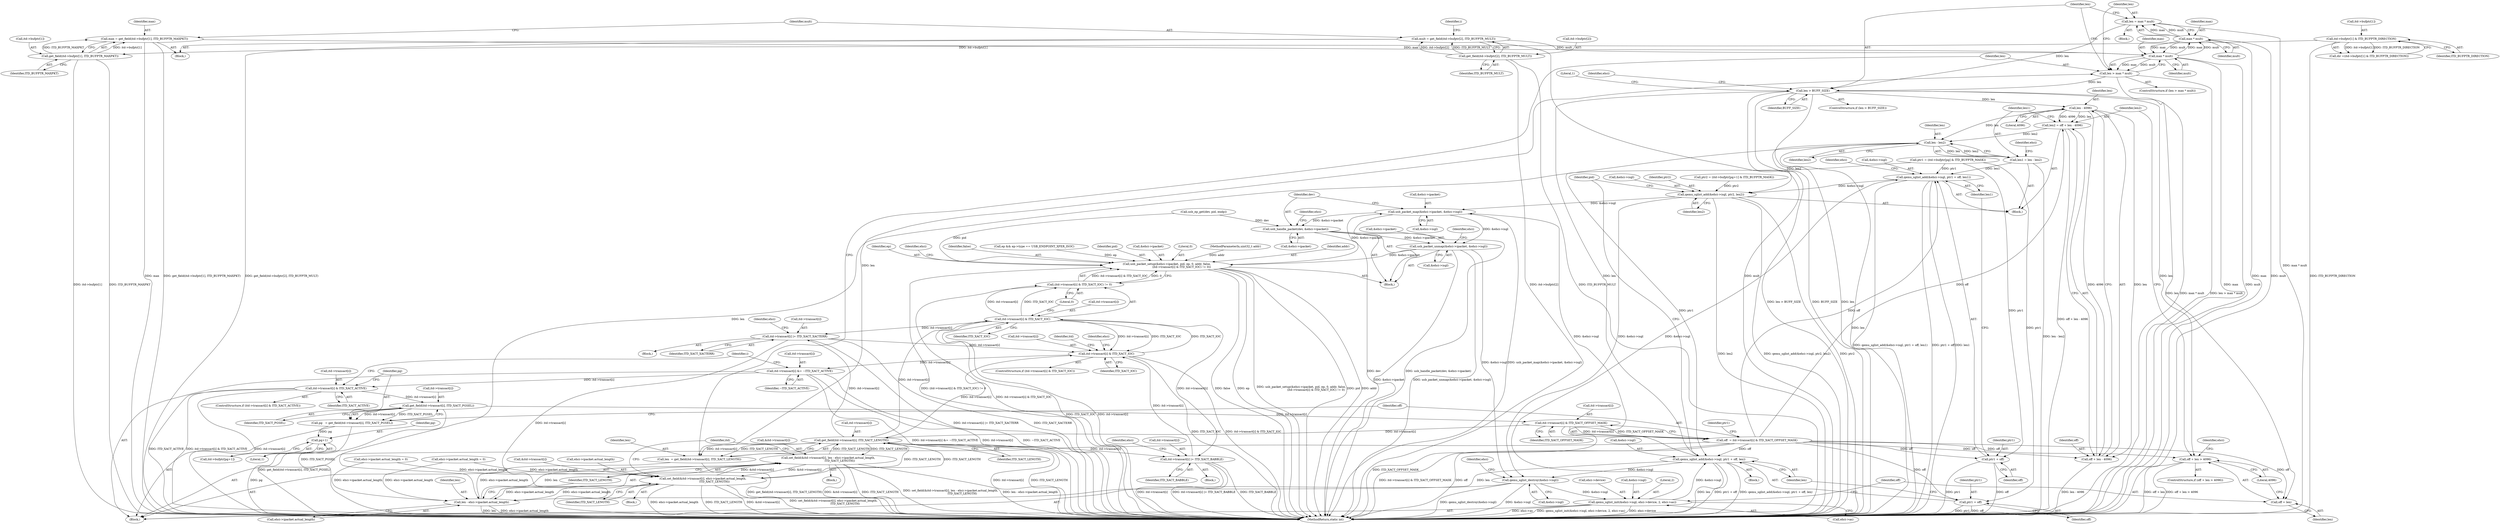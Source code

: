 digraph "0_qemu_156a2e4dbffa85997636a7a39ef12da6f1b40254@integer" {
"1000248" [label="(Call,len = max * mult)"];
"1000250" [label="(Call,max * mult)"];
"1000244" [label="(Call,max * mult)"];
"1000157" [label="(Call,max = get_field(itd->bufptr[1], ITD_BUFPTR_MAXPKT))"];
"1000159" [label="(Call,get_field(itd->bufptr[1], ITD_BUFPTR_MAXPKT))"];
"1000132" [label="(Call,itd->bufptr[1] & ITD_BUFPTR_DIRECTION)"];
"1000166" [label="(Call,mult = get_field(itd->bufptr[2], ITD_BUFPTR_MULT))"];
"1000168" [label="(Call,get_field(itd->bufptr[2], ITD_BUFPTR_MULT))"];
"1000254" [label="(Call,len > BUFF_SIZE)"];
"1000274" [label="(Call,off + len > 4096)"];
"1000275" [label="(Call,off + len)"];
"1000285" [label="(Call,len - 4096)"];
"1000281" [label="(Call,len2 = off + len - 4096)"];
"1000291" [label="(Call,len - len2)"];
"1000289" [label="(Call,len1 = len - len2)"];
"1000294" [label="(Call,qemu_sglist_add(&ehci->isgl, ptr1 + off, len1))"];
"1000303" [label="(Call,qemu_sglist_add(&ehci->isgl, ptr2, len2))"];
"1000366" [label="(Call,usb_packet_map(&ehci->ipacket, &ehci->isgl))"];
"1000375" [label="(Call,usb_handle_packet(dev, &ehci->ipacket))"];
"1000381" [label="(Call,usb_packet_unmap(&ehci->ipacket, &ehci->isgl))"];
"1000347" [label="(Call,usb_packet_setup(&ehci->ipacket, pid, ep, 0, addr, false,\n                                 (itd->transact[i] & ITD_XACT_IOC) != 0))"];
"1000408" [label="(Call,qemu_sglist_destroy(&ehci->isgl))"];
"1000261" [label="(Call,qemu_sglist_init(&ehci->isgl, ehci->device, 2, ehci->as))"];
"1000312" [label="(Call,qemu_sglist_add(&ehci->isgl, ptr1 + off, len))"];
"1000479" [label="(Call,len - ehci->ipacket.actual_length)"];
"1000472" [label="(Call,set_field(&itd->transact[i], len - ehci->ipacket.actual_length,\n                          ITD_XACT_LENGTH))"];
"1000234" [label="(Call,get_field(itd->transact[i], ITD_XACT_LENGTH))"];
"1000232" [label="(Call,len  = get_field(itd->transact[i], ITD_XACT_LENGTH))"];
"1000242" [label="(Call,len > max * mult)"];
"1000358" [label="(Call,itd->transact[i] & ITD_XACT_IOC)"];
"1000357" [label="(Call,(itd->transact[i] & ITD_XACT_IOC) != 0)"];
"1000436" [label="(Call,itd->transact[i] |= ITD_XACT_XACTERR)"];
"1000503" [label="(Call,itd->transact[i] & ITD_XACT_IOC)"];
"1000514" [label="(Call,itd->transact[i] &= ~ITD_XACT_ACTIVE)"];
"1000186" [label="(Call,itd->transact[i] & ITD_XACT_ACTIVE)"];
"1000196" [label="(Call,get_field(itd->transact[i], ITD_XACT_PGSEL))"];
"1000194" [label="(Call,pg   = get_field(itd->transact[i], ITD_XACT_PGSEL))"];
"1000228" [label="(Call,pg+1)"];
"1000205" [label="(Call,itd->transact[i] & ITD_XACT_OFFSET_MASK)"];
"1000203" [label="(Call,off  = itd->transact[i] & ITD_XACT_OFFSET_MASK)"];
"1000283" [label="(Call,off + len - 4096)"];
"1000299" [label="(Call,ptr1 + off)"];
"1000317" [label="(Call,ptr1 + off)"];
"1000448" [label="(Call,itd->transact[i] |= ITD_XACT_BABBLE)"];
"1000489" [label="(Call,set_field(&itd->transact[i], ehci->ipacket.actual_length,\n                          ITD_XACT_LENGTH))"];
"1000285" [label="(Call,len - 4096)"];
"1000206" [label="(Call,itd->transact[i])"];
"1000401" [label="(Call,ehci->ipacket.actual_length = 0)"];
"1000386" [label="(Call,&ehci->isgl)"];
"1000506" [label="(Identifier,itd)"];
"1000357" [label="(Call,(itd->transact[i] & ITD_XACT_IOC) != 0)"];
"1000359" [label="(Call,itd->transact[i])"];
"1000286" [label="(Identifier,len)"];
"1000244" [label="(Call,max * mult)"];
"1000512" [label="(Identifier,ehci)"];
"1000364" [label="(Identifier,ITD_XACT_IOC)"];
"1000130" [label="(Call,dir =(itd->bufptr[1] & ITD_BUFPTR_DIRECTION))"];
"1000177" [label="(Identifier,i)"];
"1000277" [label="(Identifier,len)"];
"1000504" [label="(Call,itd->transact[i])"];
"1000289" [label="(Call,len1 = len - len2)"];
"1000444" [label="(Identifier,ehci)"];
"1000275" [label="(Call,off + len)"];
"1000254" [label="(Call,len > BUFF_SIZE)"];
"1000515" [label="(Call,itd->transact[i])"];
"1000456" [label="(Identifier,ehci)"];
"1000256" [label="(Identifier,BUFF_SIZE)"];
"1000167" [label="(Identifier,mult)"];
"1000514" [label="(Call,itd->transact[i] &= ~ITD_XACT_ACTIVE)"];
"1000230" [label="(Literal,1)"];
"1000304" [label="(Call,&ehci->isgl)"];
"1000228" [label="(Call,pg+1)"];
"1000312" [label="(Call,qemu_sglist_add(&ehci->isgl, ptr1 + off, len))"];
"1000279" [label="(Block,)"];
"1000480" [label="(Identifier,len)"];
"1000235" [label="(Call,itd->transact[i])"];
"1000313" [label="(Call,&ehci->isgl)"];
"1000503" [label="(Call,itd->transact[i] & ITD_XACT_IOC)"];
"1000269" [label="(Literal,2)"];
"1000246" [label="(Identifier,mult)"];
"1000213" [label="(Identifier,ptr1)"];
"1000192" [label="(Identifier,ITD_XACT_ACTIVE)"];
"1000419" [label="(Block,)"];
"1000488" [label="(Block,)"];
"1000255" [label="(Identifier,len)"];
"1000292" [label="(Identifier,len)"];
"1000287" [label="(Literal,4096)"];
"1000281" [label="(Call,len2 = off + len - 4096)"];
"1000472" [label="(Call,set_field(&itd->transact[i], len - ehci->ipacket.actual_length,\n                          ITD_XACT_LENGTH))"];
"1000174" [label="(Identifier,ITD_BUFPTR_MULT)"];
"1000266" [label="(Call,ehci->device)"];
"1000489" [label="(Call,set_field(&itd->transact[i], ehci->ipacket.actual_length,\n                          ITD_XACT_LENGTH))"];
"1000274" [label="(Call,off + len > 4096)"];
"1000205" [label="(Call,itd->transact[i] & ITD_XACT_OFFSET_MASK)"];
"1000159" [label="(Call,get_field(itd->bufptr[1], ITD_BUFPTR_MAXPKT))"];
"1000311" [label="(Block,)"];
"1000194" [label="(Call,pg   = get_field(itd->transact[i], ITD_XACT_PGSEL))"];
"1000384" [label="(Identifier,ehci)"];
"1000377" [label="(Call,&ehci->ipacket)"];
"1000376" [label="(Identifier,dev)"];
"1000299" [label="(Call,ptr1 + off)"];
"1000196" [label="(Call,get_field(itd->transact[i], ITD_XACT_PGSEL))"];
"1000301" [label="(Identifier,off)"];
"1000303" [label="(Call,qemu_sglist_add(&ehci->isgl, ptr2, len2))"];
"1000283" [label="(Call,off + len - 4096)"];
"1000193" [label="(Block,)"];
"1000448" [label="(Call,itd->transact[i] |= ITD_XACT_BABBLE)"];
"1000297" [label="(Identifier,ehci)"];
"1000302" [label="(Identifier,len1)"];
"1000317" [label="(Call,ptr1 + off)"];
"1000204" [label="(Identifier,off)"];
"1000322" [label="(Identifier,pid)"];
"1000523" [label="(MethodReturn,static int)"];
"1000264" [label="(Identifier,ehci)"];
"1000517" [label="(Identifier,itd)"];
"1000348" [label="(Call,&ehci->ipacket)"];
"1000486" [label="(Identifier,ITD_XACT_LENGTH)"];
"1000158" [label="(Identifier,max)"];
"1000132" [label="(Call,itd->bufptr[1] & ITD_BUFPTR_DIRECTION)"];
"1000211" [label="(Identifier,ITD_XACT_OFFSET_MASK)"];
"1000300" [label="(Identifier,ptr1)"];
"1000347" [label="(Call,usb_packet_setup(&ehci->ipacket, pid, ep, 0, addr, false,\n                                 (itd->transact[i] & ITD_XACT_IOC) != 0))"];
"1000382" [label="(Call,&ehci->ipacket)"];
"1000202" [label="(Identifier,ITD_XACT_PGSEL)"];
"1000250" [label="(Call,max * mult)"];
"1000133" [label="(Call,itd->bufptr[1])"];
"1000245" [label="(Identifier,max)"];
"1000168" [label="(Call,get_field(itd->bufptr[2], ITD_BUFPTR_MULT))"];
"1000291" [label="(Call,len - len2)"];
"1000306" [label="(Identifier,ehci)"];
"1000354" [label="(Literal,0)"];
"1000293" [label="(Identifier,len2)"];
"1000449" [label="(Call,itd->transact[i])"];
"1000195" [label="(Identifier,pg)"];
"1000496" [label="(Call,ehci->ipacket.actual_length)"];
"1000315" [label="(Identifier,ehci)"];
"1000309" [label="(Identifier,len2)"];
"1000284" [label="(Identifier,off)"];
"1000248" [label="(Call,len = max * mult)"];
"1000502" [label="(ControlStructure,if (itd->transact[i] & ITD_XACT_IOC))"];
"1000436" [label="(Call,itd->transact[i] |= ITD_XACT_XACTERR)"];
"1000481" [label="(Call,ehci->ipacket.actual_length)"];
"1000435" [label="(Block,)"];
"1000319" [label="(Identifier,off)"];
"1000203" [label="(Call,off  = itd->transact[i] & ITD_XACT_OFFSET_MASK)"];
"1000232" [label="(Call,len  = get_field(itd->transact[i], ITD_XACT_LENGTH))"];
"1000262" [label="(Call,&ehci->isgl)"];
"1000442" [label="(Identifier,ITD_XACT_XACTERR)"];
"1000187" [label="(Call,itd->transact[i])"];
"1000276" [label="(Identifier,off)"];
"1000479" [label="(Call,len - ehci->ipacket.actual_length)"];
"1000408" [label="(Call,qemu_sglist_destroy(&ehci->isgl))"];
"1000460" [label="(Call,ehci->ipacket.actual_length = 0)"];
"1000260" [label="(Literal,1)"];
"1000270" [label="(Call,ehci->as)"];
"1000409" [label="(Call,&ehci->isgl)"];
"1000160" [label="(Call,itd->bufptr[1])"];
"1000224" [label="(Call,itd->bufptr[pg+1])"];
"1000247" [label="(Block,)"];
"1000185" [label="(ControlStructure,if (itd->transact[i] & ITD_XACT_ACTIVE))"];
"1000358" [label="(Call,itd->transact[i] & ITD_XACT_IOC)"];
"1000169" [label="(Call,itd->bufptr[2])"];
"1000242" [label="(Call,len > max * mult)"];
"1000290" [label="(Identifier,len1)"];
"1000366" [label="(Call,usb_packet_map(&ehci->ipacket, &ehci->isgl))"];
"1000501" [label="(Identifier,ITD_XACT_LENGTH)"];
"1000166" [label="(Call,mult = get_field(itd->bufptr[2], ITD_BUFPTR_MULT))"];
"1000261" [label="(Call,qemu_sglist_init(&ehci->isgl, ehci->device, 2, ehci->as))"];
"1000109" [label="(MethodParameterIn,uint32_t addr)"];
"1000308" [label="(Identifier,ptr2)"];
"1000138" [label="(Identifier,ITD_BUFPTR_DIRECTION)"];
"1000110" [label="(Block,)"];
"1000381" [label="(Call,usb_packet_unmap(&ehci->ipacket, &ehci->isgl))"];
"1000365" [label="(Literal,0)"];
"1000252" [label="(Identifier,mult)"];
"1000282" [label="(Identifier,len2)"];
"1000186" [label="(Call,itd->transact[i] & ITD_XACT_ACTIVE)"];
"1000509" [label="(Identifier,ITD_XACT_IOC)"];
"1000355" [label="(Identifier,addr)"];
"1000240" [label="(Identifier,ITD_XACT_LENGTH)"];
"1000353" [label="(Identifier,ep)"];
"1000294" [label="(Call,qemu_sglist_add(&ehci->isgl, ptr1 + off, len1))"];
"1000371" [label="(Call,&ehci->isgl)"];
"1000233" [label="(Identifier,len)"];
"1000454" [label="(Identifier,ITD_XACT_BABBLE)"];
"1000490" [label="(Call,&itd->transact[i])"];
"1000278" [label="(Literal,4096)"];
"1000369" [label="(Identifier,ehci)"];
"1000367" [label="(Call,&ehci->ipacket)"];
"1000212" [label="(Call,ptr1 = (itd->bufptr[pg] & ITD_BUFPTR_MASK))"];
"1000356" [label="(Identifier,false)"];
"1000437" [label="(Call,itd->transact[i])"];
"1000197" [label="(Call,itd->transact[i])"];
"1000320" [label="(Identifier,len)"];
"1000411" [label="(Identifier,ehci)"];
"1000234" [label="(Call,get_field(itd->transact[i], ITD_XACT_LENGTH))"];
"1000473" [label="(Call,&itd->transact[i])"];
"1000520" [label="(Identifier,~ITD_XACT_ACTIVE)"];
"1000251" [label="(Identifier,max)"];
"1000241" [label="(ControlStructure,if (len > max * mult))"];
"1000346" [label="(Block,)"];
"1000243" [label="(Identifier,len)"];
"1000339" [label="(Call,ep && ep->type == USB_ENDPOINT_XFER_ISOC)"];
"1000183" [label="(Identifier,i)"];
"1000375" [label="(Call,usb_handle_packet(dev, &ehci->ipacket))"];
"1000221" [label="(Call,ptr2 = (itd->bufptr[pg+1] & ITD_BUFPTR_MASK))"];
"1000416" [label="(Identifier,ehci)"];
"1000295" [label="(Call,&ehci->isgl)"];
"1000229" [label="(Identifier,pg)"];
"1000253" [label="(ControlStructure,if (len > BUFF_SIZE))"];
"1000471" [label="(Block,)"];
"1000273" [label="(ControlStructure,if (off + len > 4096))"];
"1000165" [label="(Identifier,ITD_BUFPTR_MAXPKT)"];
"1000318" [label="(Identifier,ptr1)"];
"1000157" [label="(Call,max = get_field(itd->bufptr[1], ITD_BUFPTR_MAXPKT))"];
"1000352" [label="(Identifier,pid)"];
"1000334" [label="(Call,usb_ep_get(dev, pid, endp))"];
"1000249" [label="(Identifier,len)"];
"1000248" -> "1000247"  [label="AST: "];
"1000248" -> "1000250"  [label="CFG: "];
"1000249" -> "1000248"  [label="AST: "];
"1000250" -> "1000248"  [label="AST: "];
"1000255" -> "1000248"  [label="CFG: "];
"1000248" -> "1000523"  [label="DDG: max * mult"];
"1000250" -> "1000248"  [label="DDG: max"];
"1000250" -> "1000248"  [label="DDG: mult"];
"1000248" -> "1000254"  [label="DDG: len"];
"1000250" -> "1000252"  [label="CFG: "];
"1000251" -> "1000250"  [label="AST: "];
"1000252" -> "1000250"  [label="AST: "];
"1000250" -> "1000523"  [label="DDG: max"];
"1000250" -> "1000523"  [label="DDG: mult"];
"1000250" -> "1000244"  [label="DDG: max"];
"1000250" -> "1000244"  [label="DDG: mult"];
"1000244" -> "1000250"  [label="DDG: max"];
"1000244" -> "1000250"  [label="DDG: mult"];
"1000244" -> "1000242"  [label="AST: "];
"1000244" -> "1000246"  [label="CFG: "];
"1000245" -> "1000244"  [label="AST: "];
"1000246" -> "1000244"  [label="AST: "];
"1000242" -> "1000244"  [label="CFG: "];
"1000244" -> "1000523"  [label="DDG: max"];
"1000244" -> "1000523"  [label="DDG: mult"];
"1000244" -> "1000242"  [label="DDG: max"];
"1000244" -> "1000242"  [label="DDG: mult"];
"1000157" -> "1000244"  [label="DDG: max"];
"1000166" -> "1000244"  [label="DDG: mult"];
"1000157" -> "1000110"  [label="AST: "];
"1000157" -> "1000159"  [label="CFG: "];
"1000158" -> "1000157"  [label="AST: "];
"1000159" -> "1000157"  [label="AST: "];
"1000167" -> "1000157"  [label="CFG: "];
"1000157" -> "1000523"  [label="DDG: get_field(itd->bufptr[1], ITD_BUFPTR_MAXPKT)"];
"1000157" -> "1000523"  [label="DDG: max"];
"1000159" -> "1000157"  [label="DDG: itd->bufptr[1]"];
"1000159" -> "1000157"  [label="DDG: ITD_BUFPTR_MAXPKT"];
"1000159" -> "1000165"  [label="CFG: "];
"1000160" -> "1000159"  [label="AST: "];
"1000165" -> "1000159"  [label="AST: "];
"1000159" -> "1000523"  [label="DDG: itd->bufptr[1]"];
"1000159" -> "1000523"  [label="DDG: ITD_BUFPTR_MAXPKT"];
"1000132" -> "1000159"  [label="DDG: itd->bufptr[1]"];
"1000132" -> "1000130"  [label="AST: "];
"1000132" -> "1000138"  [label="CFG: "];
"1000133" -> "1000132"  [label="AST: "];
"1000138" -> "1000132"  [label="AST: "];
"1000130" -> "1000132"  [label="CFG: "];
"1000132" -> "1000523"  [label="DDG: ITD_BUFPTR_DIRECTION"];
"1000132" -> "1000130"  [label="DDG: itd->bufptr[1]"];
"1000132" -> "1000130"  [label="DDG: ITD_BUFPTR_DIRECTION"];
"1000166" -> "1000110"  [label="AST: "];
"1000166" -> "1000168"  [label="CFG: "];
"1000167" -> "1000166"  [label="AST: "];
"1000168" -> "1000166"  [label="AST: "];
"1000177" -> "1000166"  [label="CFG: "];
"1000166" -> "1000523"  [label="DDG: get_field(itd->bufptr[2], ITD_BUFPTR_MULT)"];
"1000166" -> "1000523"  [label="DDG: mult"];
"1000168" -> "1000166"  [label="DDG: itd->bufptr[2]"];
"1000168" -> "1000166"  [label="DDG: ITD_BUFPTR_MULT"];
"1000168" -> "1000174"  [label="CFG: "];
"1000169" -> "1000168"  [label="AST: "];
"1000174" -> "1000168"  [label="AST: "];
"1000168" -> "1000523"  [label="DDG: itd->bufptr[2]"];
"1000168" -> "1000523"  [label="DDG: ITD_BUFPTR_MULT"];
"1000254" -> "1000253"  [label="AST: "];
"1000254" -> "1000256"  [label="CFG: "];
"1000255" -> "1000254"  [label="AST: "];
"1000256" -> "1000254"  [label="AST: "];
"1000260" -> "1000254"  [label="CFG: "];
"1000264" -> "1000254"  [label="CFG: "];
"1000254" -> "1000523"  [label="DDG: len"];
"1000254" -> "1000523"  [label="DDG: len > BUFF_SIZE"];
"1000254" -> "1000523"  [label="DDG: BUFF_SIZE"];
"1000242" -> "1000254"  [label="DDG: len"];
"1000254" -> "1000274"  [label="DDG: len"];
"1000254" -> "1000275"  [label="DDG: len"];
"1000254" -> "1000285"  [label="DDG: len"];
"1000254" -> "1000312"  [label="DDG: len"];
"1000274" -> "1000273"  [label="AST: "];
"1000274" -> "1000278"  [label="CFG: "];
"1000275" -> "1000274"  [label="AST: "];
"1000278" -> "1000274"  [label="AST: "];
"1000282" -> "1000274"  [label="CFG: "];
"1000315" -> "1000274"  [label="CFG: "];
"1000274" -> "1000523"  [label="DDG: off + len"];
"1000274" -> "1000523"  [label="DDG: off + len > 4096"];
"1000203" -> "1000274"  [label="DDG: off"];
"1000275" -> "1000277"  [label="CFG: "];
"1000276" -> "1000275"  [label="AST: "];
"1000277" -> "1000275"  [label="AST: "];
"1000278" -> "1000275"  [label="CFG: "];
"1000203" -> "1000275"  [label="DDG: off"];
"1000285" -> "1000283"  [label="AST: "];
"1000285" -> "1000287"  [label="CFG: "];
"1000286" -> "1000285"  [label="AST: "];
"1000287" -> "1000285"  [label="AST: "];
"1000283" -> "1000285"  [label="CFG: "];
"1000285" -> "1000281"  [label="DDG: len"];
"1000285" -> "1000281"  [label="DDG: 4096"];
"1000285" -> "1000283"  [label="DDG: len"];
"1000285" -> "1000283"  [label="DDG: 4096"];
"1000285" -> "1000291"  [label="DDG: len"];
"1000281" -> "1000279"  [label="AST: "];
"1000281" -> "1000283"  [label="CFG: "];
"1000282" -> "1000281"  [label="AST: "];
"1000283" -> "1000281"  [label="AST: "];
"1000290" -> "1000281"  [label="CFG: "];
"1000281" -> "1000523"  [label="DDG: off + len - 4096"];
"1000203" -> "1000281"  [label="DDG: off"];
"1000281" -> "1000291"  [label="DDG: len2"];
"1000291" -> "1000289"  [label="AST: "];
"1000291" -> "1000293"  [label="CFG: "];
"1000292" -> "1000291"  [label="AST: "];
"1000293" -> "1000291"  [label="AST: "];
"1000289" -> "1000291"  [label="CFG: "];
"1000291" -> "1000523"  [label="DDG: len"];
"1000291" -> "1000289"  [label="DDG: len"];
"1000291" -> "1000289"  [label="DDG: len2"];
"1000291" -> "1000303"  [label="DDG: len2"];
"1000291" -> "1000479"  [label="DDG: len"];
"1000289" -> "1000279"  [label="AST: "];
"1000290" -> "1000289"  [label="AST: "];
"1000297" -> "1000289"  [label="CFG: "];
"1000289" -> "1000523"  [label="DDG: len - len2"];
"1000289" -> "1000294"  [label="DDG: len1"];
"1000294" -> "1000279"  [label="AST: "];
"1000294" -> "1000302"  [label="CFG: "];
"1000295" -> "1000294"  [label="AST: "];
"1000299" -> "1000294"  [label="AST: "];
"1000302" -> "1000294"  [label="AST: "];
"1000306" -> "1000294"  [label="CFG: "];
"1000294" -> "1000523"  [label="DDG: qemu_sglist_add(&ehci->isgl, ptr1 + off, len1)"];
"1000294" -> "1000523"  [label="DDG: ptr1 + off"];
"1000294" -> "1000523"  [label="DDG: len1"];
"1000261" -> "1000294"  [label="DDG: &ehci->isgl"];
"1000212" -> "1000294"  [label="DDG: ptr1"];
"1000203" -> "1000294"  [label="DDG: off"];
"1000294" -> "1000303"  [label="DDG: &ehci->isgl"];
"1000303" -> "1000279"  [label="AST: "];
"1000303" -> "1000309"  [label="CFG: "];
"1000304" -> "1000303"  [label="AST: "];
"1000308" -> "1000303"  [label="AST: "];
"1000309" -> "1000303"  [label="AST: "];
"1000322" -> "1000303"  [label="CFG: "];
"1000303" -> "1000523"  [label="DDG: len2"];
"1000303" -> "1000523"  [label="DDG: qemu_sglist_add(&ehci->isgl, ptr2, len2)"];
"1000303" -> "1000523"  [label="DDG: ptr2"];
"1000221" -> "1000303"  [label="DDG: ptr2"];
"1000303" -> "1000366"  [label="DDG: &ehci->isgl"];
"1000303" -> "1000408"  [label="DDG: &ehci->isgl"];
"1000366" -> "1000346"  [label="AST: "];
"1000366" -> "1000371"  [label="CFG: "];
"1000367" -> "1000366"  [label="AST: "];
"1000371" -> "1000366"  [label="AST: "];
"1000376" -> "1000366"  [label="CFG: "];
"1000366" -> "1000523"  [label="DDG: usb_packet_map(&ehci->ipacket, &ehci->isgl)"];
"1000347" -> "1000366"  [label="DDG: &ehci->ipacket"];
"1000312" -> "1000366"  [label="DDG: &ehci->isgl"];
"1000366" -> "1000375"  [label="DDG: &ehci->ipacket"];
"1000366" -> "1000381"  [label="DDG: &ehci->isgl"];
"1000375" -> "1000346"  [label="AST: "];
"1000375" -> "1000377"  [label="CFG: "];
"1000376" -> "1000375"  [label="AST: "];
"1000377" -> "1000375"  [label="AST: "];
"1000384" -> "1000375"  [label="CFG: "];
"1000375" -> "1000523"  [label="DDG: dev"];
"1000375" -> "1000523"  [label="DDG: usb_handle_packet(dev, &ehci->ipacket)"];
"1000334" -> "1000375"  [label="DDG: dev"];
"1000375" -> "1000381"  [label="DDG: &ehci->ipacket"];
"1000381" -> "1000346"  [label="AST: "];
"1000381" -> "1000386"  [label="CFG: "];
"1000382" -> "1000381"  [label="AST: "];
"1000386" -> "1000381"  [label="AST: "];
"1000411" -> "1000381"  [label="CFG: "];
"1000381" -> "1000523"  [label="DDG: &ehci->ipacket"];
"1000381" -> "1000523"  [label="DDG: usb_packet_unmap(&ehci->ipacket, &ehci->isgl)"];
"1000381" -> "1000347"  [label="DDG: &ehci->ipacket"];
"1000381" -> "1000408"  [label="DDG: &ehci->isgl"];
"1000347" -> "1000346"  [label="AST: "];
"1000347" -> "1000357"  [label="CFG: "];
"1000348" -> "1000347"  [label="AST: "];
"1000352" -> "1000347"  [label="AST: "];
"1000353" -> "1000347"  [label="AST: "];
"1000354" -> "1000347"  [label="AST: "];
"1000355" -> "1000347"  [label="AST: "];
"1000356" -> "1000347"  [label="AST: "];
"1000357" -> "1000347"  [label="AST: "];
"1000369" -> "1000347"  [label="CFG: "];
"1000347" -> "1000523"  [label="DDG: false"];
"1000347" -> "1000523"  [label="DDG: (itd->transact[i] & ITD_XACT_IOC) != 0"];
"1000347" -> "1000523"  [label="DDG: ep"];
"1000347" -> "1000523"  [label="DDG: usb_packet_setup(&ehci->ipacket, pid, ep, 0, addr, false,\n                                 (itd->transact[i] & ITD_XACT_IOC) != 0)"];
"1000347" -> "1000523"  [label="DDG: pid"];
"1000347" -> "1000523"  [label="DDG: addr"];
"1000334" -> "1000347"  [label="DDG: pid"];
"1000339" -> "1000347"  [label="DDG: ep"];
"1000109" -> "1000347"  [label="DDG: addr"];
"1000357" -> "1000347"  [label="DDG: itd->transact[i] & ITD_XACT_IOC"];
"1000357" -> "1000347"  [label="DDG: 0"];
"1000408" -> "1000193"  [label="AST: "];
"1000408" -> "1000409"  [label="CFG: "];
"1000409" -> "1000408"  [label="AST: "];
"1000416" -> "1000408"  [label="CFG: "];
"1000408" -> "1000523"  [label="DDG: &ehci->isgl"];
"1000408" -> "1000523"  [label="DDG: qemu_sglist_destroy(&ehci->isgl)"];
"1000408" -> "1000261"  [label="DDG: &ehci->isgl"];
"1000312" -> "1000408"  [label="DDG: &ehci->isgl"];
"1000261" -> "1000193"  [label="AST: "];
"1000261" -> "1000270"  [label="CFG: "];
"1000262" -> "1000261"  [label="AST: "];
"1000266" -> "1000261"  [label="AST: "];
"1000269" -> "1000261"  [label="AST: "];
"1000270" -> "1000261"  [label="AST: "];
"1000276" -> "1000261"  [label="CFG: "];
"1000261" -> "1000523"  [label="DDG: ehci->device"];
"1000261" -> "1000523"  [label="DDG: ehci->as"];
"1000261" -> "1000523"  [label="DDG: qemu_sglist_init(&ehci->isgl, ehci->device, 2, ehci->as)"];
"1000261" -> "1000312"  [label="DDG: &ehci->isgl"];
"1000312" -> "1000311"  [label="AST: "];
"1000312" -> "1000320"  [label="CFG: "];
"1000313" -> "1000312"  [label="AST: "];
"1000317" -> "1000312"  [label="AST: "];
"1000320" -> "1000312"  [label="AST: "];
"1000322" -> "1000312"  [label="CFG: "];
"1000312" -> "1000523"  [label="DDG: qemu_sglist_add(&ehci->isgl, ptr1 + off, len)"];
"1000312" -> "1000523"  [label="DDG: len"];
"1000312" -> "1000523"  [label="DDG: ptr1 + off"];
"1000212" -> "1000312"  [label="DDG: ptr1"];
"1000203" -> "1000312"  [label="DDG: off"];
"1000312" -> "1000479"  [label="DDG: len"];
"1000479" -> "1000472"  [label="AST: "];
"1000479" -> "1000481"  [label="CFG: "];
"1000480" -> "1000479"  [label="AST: "];
"1000481" -> "1000479"  [label="AST: "];
"1000486" -> "1000479"  [label="CFG: "];
"1000479" -> "1000523"  [label="DDG: len"];
"1000479" -> "1000523"  [label="DDG: ehci->ipacket.actual_length"];
"1000479" -> "1000472"  [label="DDG: len"];
"1000479" -> "1000472"  [label="DDG: ehci->ipacket.actual_length"];
"1000460" -> "1000479"  [label="DDG: ehci->ipacket.actual_length"];
"1000489" -> "1000479"  [label="DDG: ehci->ipacket.actual_length"];
"1000401" -> "1000479"  [label="DDG: ehci->ipacket.actual_length"];
"1000479" -> "1000489"  [label="DDG: ehci->ipacket.actual_length"];
"1000472" -> "1000471"  [label="AST: "];
"1000472" -> "1000486"  [label="CFG: "];
"1000473" -> "1000472"  [label="AST: "];
"1000486" -> "1000472"  [label="AST: "];
"1000506" -> "1000472"  [label="CFG: "];
"1000472" -> "1000523"  [label="DDG: ITD_XACT_LENGTH"];
"1000472" -> "1000523"  [label="DDG: set_field(&itd->transact[i], len - ehci->ipacket.actual_length,\n                          ITD_XACT_LENGTH)"];
"1000472" -> "1000523"  [label="DDG: len - ehci->ipacket.actual_length"];
"1000472" -> "1000523"  [label="DDG: &itd->transact[i]"];
"1000472" -> "1000234"  [label="DDG: ITD_XACT_LENGTH"];
"1000489" -> "1000472"  [label="DDG: &itd->transact[i]"];
"1000234" -> "1000472"  [label="DDG: ITD_XACT_LENGTH"];
"1000472" -> "1000489"  [label="DDG: &itd->transact[i]"];
"1000234" -> "1000232"  [label="AST: "];
"1000234" -> "1000240"  [label="CFG: "];
"1000235" -> "1000234"  [label="AST: "];
"1000240" -> "1000234"  [label="AST: "];
"1000232" -> "1000234"  [label="CFG: "];
"1000234" -> "1000523"  [label="DDG: itd->transact[i]"];
"1000234" -> "1000523"  [label="DDG: ITD_XACT_LENGTH"];
"1000234" -> "1000232"  [label="DDG: itd->transact[i]"];
"1000234" -> "1000232"  [label="DDG: ITD_XACT_LENGTH"];
"1000205" -> "1000234"  [label="DDG: itd->transact[i]"];
"1000489" -> "1000234"  [label="DDG: ITD_XACT_LENGTH"];
"1000234" -> "1000358"  [label="DDG: itd->transact[i]"];
"1000234" -> "1000436"  [label="DDG: itd->transact[i]"];
"1000234" -> "1000448"  [label="DDG: itd->transact[i]"];
"1000234" -> "1000489"  [label="DDG: ITD_XACT_LENGTH"];
"1000234" -> "1000503"  [label="DDG: itd->transact[i]"];
"1000232" -> "1000193"  [label="AST: "];
"1000233" -> "1000232"  [label="AST: "];
"1000243" -> "1000232"  [label="CFG: "];
"1000232" -> "1000523"  [label="DDG: get_field(itd->transact[i], ITD_XACT_LENGTH)"];
"1000232" -> "1000242"  [label="DDG: len"];
"1000242" -> "1000241"  [label="AST: "];
"1000243" -> "1000242"  [label="AST: "];
"1000249" -> "1000242"  [label="CFG: "];
"1000255" -> "1000242"  [label="CFG: "];
"1000242" -> "1000523"  [label="DDG: len > max * mult"];
"1000242" -> "1000523"  [label="DDG: max * mult"];
"1000358" -> "1000357"  [label="AST: "];
"1000358" -> "1000364"  [label="CFG: "];
"1000359" -> "1000358"  [label="AST: "];
"1000364" -> "1000358"  [label="AST: "];
"1000365" -> "1000358"  [label="CFG: "];
"1000358" -> "1000523"  [label="DDG: ITD_XACT_IOC"];
"1000358" -> "1000523"  [label="DDG: itd->transact[i]"];
"1000358" -> "1000357"  [label="DDG: itd->transact[i]"];
"1000358" -> "1000357"  [label="DDG: ITD_XACT_IOC"];
"1000503" -> "1000358"  [label="DDG: ITD_XACT_IOC"];
"1000358" -> "1000436"  [label="DDG: itd->transact[i]"];
"1000358" -> "1000448"  [label="DDG: itd->transact[i]"];
"1000358" -> "1000503"  [label="DDG: itd->transact[i]"];
"1000358" -> "1000503"  [label="DDG: ITD_XACT_IOC"];
"1000357" -> "1000365"  [label="CFG: "];
"1000365" -> "1000357"  [label="AST: "];
"1000357" -> "1000523"  [label="DDG: itd->transact[i] & ITD_XACT_IOC"];
"1000436" -> "1000435"  [label="AST: "];
"1000436" -> "1000442"  [label="CFG: "];
"1000437" -> "1000436"  [label="AST: "];
"1000442" -> "1000436"  [label="AST: "];
"1000444" -> "1000436"  [label="CFG: "];
"1000436" -> "1000523"  [label="DDG: ITD_XACT_XACTERR"];
"1000436" -> "1000523"  [label="DDG: itd->transact[i] |= ITD_XACT_XACTERR"];
"1000436" -> "1000523"  [label="DDG: itd->transact[i]"];
"1000436" -> "1000503"  [label="DDG: itd->transact[i]"];
"1000503" -> "1000502"  [label="AST: "];
"1000503" -> "1000509"  [label="CFG: "];
"1000504" -> "1000503"  [label="AST: "];
"1000509" -> "1000503"  [label="AST: "];
"1000512" -> "1000503"  [label="CFG: "];
"1000517" -> "1000503"  [label="CFG: "];
"1000503" -> "1000523"  [label="DDG: ITD_XACT_IOC"];
"1000503" -> "1000523"  [label="DDG: itd->transact[i] & ITD_XACT_IOC"];
"1000448" -> "1000503"  [label="DDG: itd->transact[i]"];
"1000503" -> "1000514"  [label="DDG: itd->transact[i]"];
"1000514" -> "1000193"  [label="AST: "];
"1000514" -> "1000520"  [label="CFG: "];
"1000515" -> "1000514"  [label="AST: "];
"1000520" -> "1000514"  [label="AST: "];
"1000183" -> "1000514"  [label="CFG: "];
"1000514" -> "1000523"  [label="DDG: ~ITD_XACT_ACTIVE"];
"1000514" -> "1000523"  [label="DDG: itd->transact[i] &= ~ITD_XACT_ACTIVE"];
"1000514" -> "1000523"  [label="DDG: itd->transact[i]"];
"1000514" -> "1000186"  [label="DDG: itd->transact[i]"];
"1000186" -> "1000185"  [label="AST: "];
"1000186" -> "1000192"  [label="CFG: "];
"1000187" -> "1000186"  [label="AST: "];
"1000192" -> "1000186"  [label="AST: "];
"1000195" -> "1000186"  [label="CFG: "];
"1000183" -> "1000186"  [label="CFG: "];
"1000186" -> "1000523"  [label="DDG: itd->transact[i] & ITD_XACT_ACTIVE"];
"1000186" -> "1000523"  [label="DDG: itd->transact[i]"];
"1000186" -> "1000523"  [label="DDG: ITD_XACT_ACTIVE"];
"1000186" -> "1000196"  [label="DDG: itd->transact[i]"];
"1000196" -> "1000194"  [label="AST: "];
"1000196" -> "1000202"  [label="CFG: "];
"1000197" -> "1000196"  [label="AST: "];
"1000202" -> "1000196"  [label="AST: "];
"1000194" -> "1000196"  [label="CFG: "];
"1000196" -> "1000523"  [label="DDG: ITD_XACT_PGSEL"];
"1000196" -> "1000194"  [label="DDG: itd->transact[i]"];
"1000196" -> "1000194"  [label="DDG: ITD_XACT_PGSEL"];
"1000196" -> "1000205"  [label="DDG: itd->transact[i]"];
"1000194" -> "1000193"  [label="AST: "];
"1000195" -> "1000194"  [label="AST: "];
"1000204" -> "1000194"  [label="CFG: "];
"1000194" -> "1000523"  [label="DDG: get_field(itd->transact[i], ITD_XACT_PGSEL)"];
"1000194" -> "1000228"  [label="DDG: pg"];
"1000228" -> "1000224"  [label="AST: "];
"1000228" -> "1000230"  [label="CFG: "];
"1000229" -> "1000228"  [label="AST: "];
"1000230" -> "1000228"  [label="AST: "];
"1000224" -> "1000228"  [label="CFG: "];
"1000228" -> "1000523"  [label="DDG: pg"];
"1000205" -> "1000203"  [label="AST: "];
"1000205" -> "1000211"  [label="CFG: "];
"1000206" -> "1000205"  [label="AST: "];
"1000211" -> "1000205"  [label="AST: "];
"1000203" -> "1000205"  [label="CFG: "];
"1000205" -> "1000523"  [label="DDG: ITD_XACT_OFFSET_MASK"];
"1000205" -> "1000203"  [label="DDG: itd->transact[i]"];
"1000205" -> "1000203"  [label="DDG: ITD_XACT_OFFSET_MASK"];
"1000203" -> "1000193"  [label="AST: "];
"1000204" -> "1000203"  [label="AST: "];
"1000213" -> "1000203"  [label="CFG: "];
"1000203" -> "1000523"  [label="DDG: itd->transact[i] & ITD_XACT_OFFSET_MASK"];
"1000203" -> "1000523"  [label="DDG: off"];
"1000203" -> "1000283"  [label="DDG: off"];
"1000203" -> "1000299"  [label="DDG: off"];
"1000203" -> "1000317"  [label="DDG: off"];
"1000284" -> "1000283"  [label="AST: "];
"1000283" -> "1000523"  [label="DDG: len - 4096"];
"1000299" -> "1000301"  [label="CFG: "];
"1000300" -> "1000299"  [label="AST: "];
"1000301" -> "1000299"  [label="AST: "];
"1000302" -> "1000299"  [label="CFG: "];
"1000299" -> "1000523"  [label="DDG: off"];
"1000299" -> "1000523"  [label="DDG: ptr1"];
"1000212" -> "1000299"  [label="DDG: ptr1"];
"1000317" -> "1000319"  [label="CFG: "];
"1000318" -> "1000317"  [label="AST: "];
"1000319" -> "1000317"  [label="AST: "];
"1000320" -> "1000317"  [label="CFG: "];
"1000317" -> "1000523"  [label="DDG: ptr1"];
"1000317" -> "1000523"  [label="DDG: off"];
"1000212" -> "1000317"  [label="DDG: ptr1"];
"1000448" -> "1000419"  [label="AST: "];
"1000448" -> "1000454"  [label="CFG: "];
"1000449" -> "1000448"  [label="AST: "];
"1000454" -> "1000448"  [label="AST: "];
"1000456" -> "1000448"  [label="CFG: "];
"1000448" -> "1000523"  [label="DDG: itd->transact[i]"];
"1000448" -> "1000523"  [label="DDG: itd->transact[i] |= ITD_XACT_BABBLE"];
"1000448" -> "1000523"  [label="DDG: ITD_XACT_BABBLE"];
"1000489" -> "1000488"  [label="AST: "];
"1000489" -> "1000501"  [label="CFG: "];
"1000490" -> "1000489"  [label="AST: "];
"1000496" -> "1000489"  [label="AST: "];
"1000501" -> "1000489"  [label="AST: "];
"1000506" -> "1000489"  [label="CFG: "];
"1000489" -> "1000523"  [label="DDG: set_field(&itd->transact[i], ehci->ipacket.actual_length,\n                          ITD_XACT_LENGTH)"];
"1000489" -> "1000523"  [label="DDG: ehci->ipacket.actual_length"];
"1000489" -> "1000523"  [label="DDG: ITD_XACT_LENGTH"];
"1000489" -> "1000523"  [label="DDG: &itd->transact[i]"];
"1000460" -> "1000489"  [label="DDG: ehci->ipacket.actual_length"];
"1000401" -> "1000489"  [label="DDG: ehci->ipacket.actual_length"];
}
